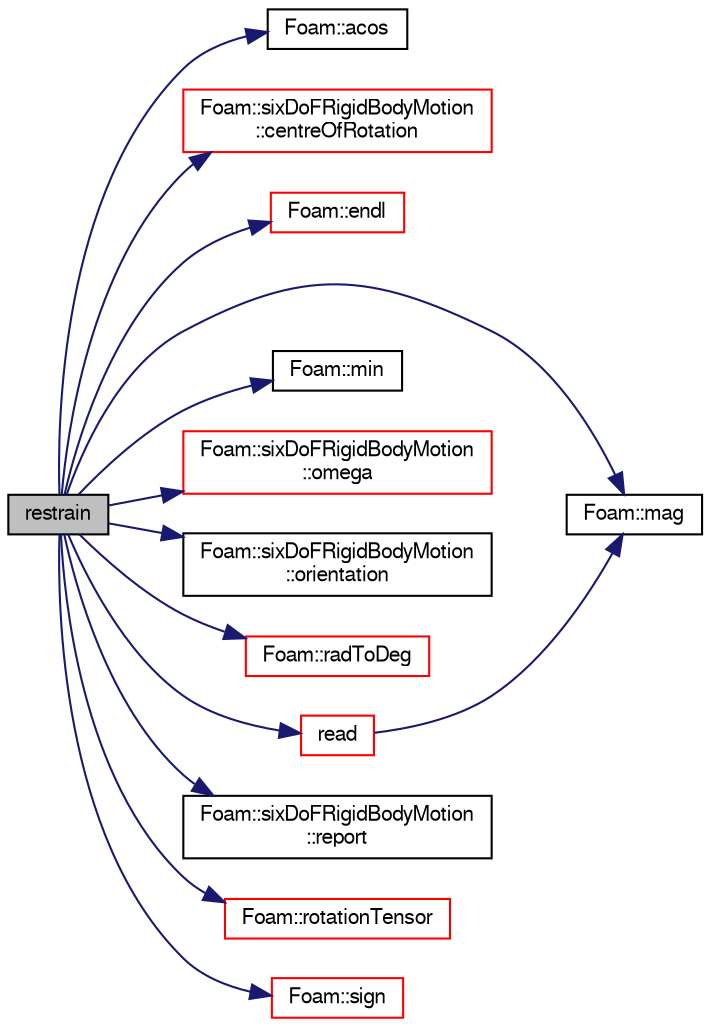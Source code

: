 digraph "restrain"
{
  bgcolor="transparent";
  edge [fontname="FreeSans",fontsize="10",labelfontname="FreeSans",labelfontsize="10"];
  node [fontname="FreeSans",fontsize="10",shape=record];
  rankdir="LR";
  Node239 [label="restrain",height=0.2,width=0.4,color="black", fillcolor="grey75", style="filled", fontcolor="black"];
  Node239 -> Node240 [color="midnightblue",fontsize="10",style="solid",fontname="FreeSans"];
  Node240 [label="Foam::acos",height=0.2,width=0.4,color="black",URL="$a21124.html#af1788b4e662ef398105742fd8bc861fc"];
  Node239 -> Node241 [color="midnightblue",fontsize="10",style="solid",fontname="FreeSans"];
  Node241 [label="Foam::sixDoFRigidBodyMotion\l::centreOfRotation",height=0.2,width=0.4,color="red",URL="$a29530.html#ac69bb45c63cd2a8b38afc3ea65090515",tooltip="Return the current centre of rotation. "];
  Node239 -> Node243 [color="midnightblue",fontsize="10",style="solid",fontname="FreeSans"];
  Node243 [label="Foam::endl",height=0.2,width=0.4,color="red",URL="$a21124.html#a2db8fe02a0d3909e9351bb4275b23ce4",tooltip="Add newline and flush stream. "];
  Node239 -> Node245 [color="midnightblue",fontsize="10",style="solid",fontname="FreeSans"];
  Node245 [label="Foam::mag",height=0.2,width=0.4,color="black",URL="$a21124.html#a929da2a3fdcf3dacbbe0487d3a330dae"];
  Node239 -> Node246 [color="midnightblue",fontsize="10",style="solid",fontname="FreeSans"];
  Node246 [label="Foam::min",height=0.2,width=0.4,color="black",URL="$a21124.html#a253e112ad2d56d96230ff39ea7f442dc"];
  Node239 -> Node247 [color="midnightblue",fontsize="10",style="solid",fontname="FreeSans"];
  Node247 [label="Foam::sixDoFRigidBodyMotion\l::omega",height=0.2,width=0.4,color="red",URL="$a29530.html#a82d25f29aa98277a0f9e7db54a5f7eee",tooltip="Return the angular velocity in the global frame. "];
  Node239 -> Node252 [color="midnightblue",fontsize="10",style="solid",fontname="FreeSans"];
  Node252 [label="Foam::sixDoFRigidBodyMotion\l::orientation",height=0.2,width=0.4,color="black",URL="$a29530.html#a228c3ca986a5f34cf19ef679f8d80906",tooltip="Return the orientation tensor, Q. "];
  Node239 -> Node253 [color="midnightblue",fontsize="10",style="solid",fontname="FreeSans"];
  Node253 [label="Foam::radToDeg",height=0.2,width=0.4,color="red",URL="$a21124.html#a43e249466ea923a1a1243c5f91fbd2d7",tooltip="Conversion from radians to degrees. "];
  Node239 -> Node255 [color="midnightblue",fontsize="10",style="solid",fontname="FreeSans"];
  Node255 [label="read",height=0.2,width=0.4,color="red",URL="$a29526.html#affa21705bb326eaf3c87a5c6c1e56f3b",tooltip="Update properties from given dictionary. "];
  Node255 -> Node245 [color="midnightblue",fontsize="10",style="solid",fontname="FreeSans"];
  Node239 -> Node308 [color="midnightblue",fontsize="10",style="solid",fontname="FreeSans"];
  Node308 [label="Foam::sixDoFRigidBodyMotion\l::report",height=0.2,width=0.4,color="black",URL="$a29530.html#a1538c196c66305d82ca5d146cf37067a",tooltip="Return the report Switch. "];
  Node239 -> Node309 [color="midnightblue",fontsize="10",style="solid",fontname="FreeSans"];
  Node309 [label="Foam::rotationTensor",height=0.2,width=0.4,color="red",URL="$a21124.html#a1be81720bcafb843826c32024fe5fbe3"];
  Node239 -> Node313 [color="midnightblue",fontsize="10",style="solid",fontname="FreeSans"];
  Node313 [label="Foam::sign",height=0.2,width=0.4,color="red",URL="$a21124.html#a221fd301d6c49c5bd4a6c0f5ccb893b2"];
}
